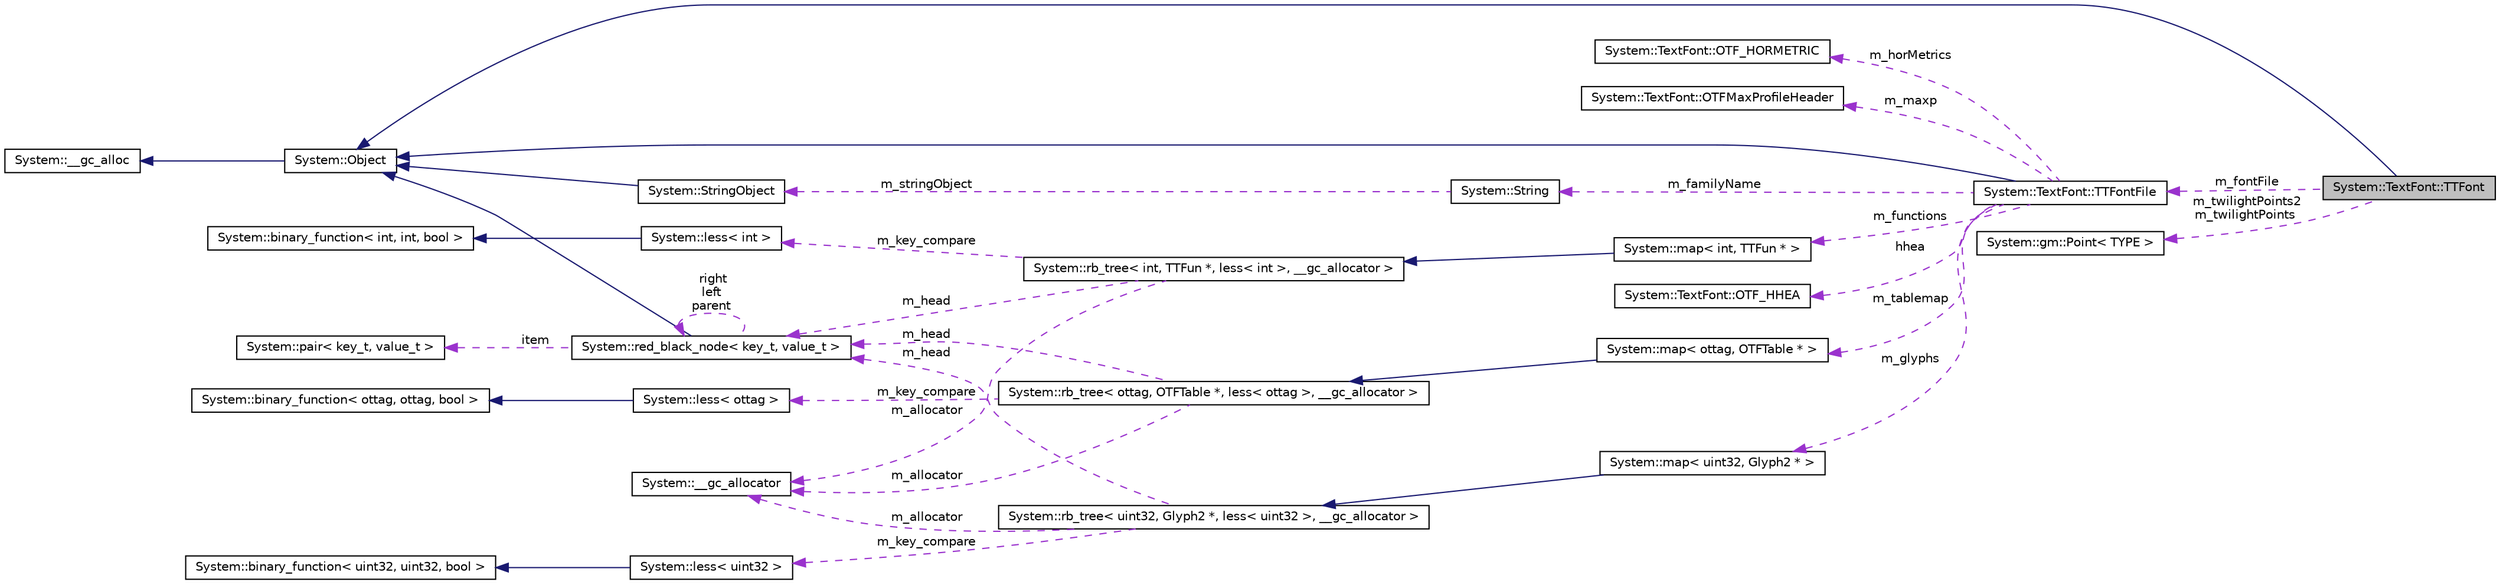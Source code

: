 digraph G
{
  edge [fontname="Helvetica",fontsize="10",labelfontname="Helvetica",labelfontsize="10"];
  node [fontname="Helvetica",fontsize="10",shape=record];
  rankdir="LR";
  Node1 [label="System::TextFont::TTFont",height=0.2,width=0.4,color="black", fillcolor="grey75", style="filled" fontcolor="black"];
  Node2 -> Node1 [dir="back",color="midnightblue",fontsize="10",style="solid",fontname="Helvetica"];
  Node2 [label="System::Object",height=0.2,width=0.4,color="black", fillcolor="white", style="filled",URL="$class_system_1_1_object.html"];
  Node3 -> Node2 [dir="back",color="midnightblue",fontsize="10",style="solid",fontname="Helvetica"];
  Node3 [label="System::__gc_alloc",height=0.2,width=0.4,color="black", fillcolor="white", style="filled",URL="$class_system_1_1____gc__alloc.html"];
  Node4 -> Node1 [dir="back",color="darkorchid3",fontsize="10",style="dashed",label=" m_fontFile" ,fontname="Helvetica"];
  Node4 [label="System::TextFont::TTFontFile",height=0.2,width=0.4,color="black", fillcolor="white", style="filled",URL="$class_system_1_1_text_font_1_1_t_t_font_file.html"];
  Node2 -> Node4 [dir="back",color="midnightblue",fontsize="10",style="solid",fontname="Helvetica"];
  Node5 -> Node4 [dir="back",color="darkorchid3",fontsize="10",style="dashed",label=" m_tablemap" ,fontname="Helvetica"];
  Node5 [label="System::map\< ottag, OTFTable * \>",height=0.2,width=0.4,color="black", fillcolor="white", style="filled",URL="$class_system_1_1map.html"];
  Node6 -> Node5 [dir="back",color="midnightblue",fontsize="10",style="solid",fontname="Helvetica"];
  Node6 [label="System::rb_tree\< ottag, OTFTable *, less\< ottag \>, __gc_allocator \>",height=0.2,width=0.4,color="black", fillcolor="white", style="filled",URL="$class_system_1_1rb__tree.html"];
  Node7 -> Node6 [dir="back",color="darkorchid3",fontsize="10",style="dashed",label=" m_allocator" ,fontname="Helvetica"];
  Node7 [label="System::__gc_allocator",height=0.2,width=0.4,color="black", fillcolor="white", style="filled",URL="$class_system_1_1____gc__allocator.html"];
  Node8 -> Node6 [dir="back",color="darkorchid3",fontsize="10",style="dashed",label=" m_head" ,fontname="Helvetica"];
  Node8 [label="System::red_black_node\< key_t, value_t \>",height=0.2,width=0.4,color="black", fillcolor="white", style="filled",URL="$class_system_1_1red__black__node.html"];
  Node2 -> Node8 [dir="back",color="midnightblue",fontsize="10",style="solid",fontname="Helvetica"];
  Node8 -> Node8 [dir="back",color="darkorchid3",fontsize="10",style="dashed",label=" right\nleft\nparent" ,fontname="Helvetica"];
  Node9 -> Node8 [dir="back",color="darkorchid3",fontsize="10",style="dashed",label=" item" ,fontname="Helvetica"];
  Node9 [label="System::pair\< key_t, value_t \>",height=0.2,width=0.4,color="black", fillcolor="white", style="filled",URL="$class_system_1_1pair.html"];
  Node10 -> Node6 [dir="back",color="darkorchid3",fontsize="10",style="dashed",label=" m_key_compare" ,fontname="Helvetica"];
  Node10 [label="System::less\< ottag \>",height=0.2,width=0.4,color="black", fillcolor="white", style="filled",URL="$class_system_1_1less.html"];
  Node11 -> Node10 [dir="back",color="midnightblue",fontsize="10",style="solid",fontname="Helvetica"];
  Node11 [label="System::binary_function\< ottag, ottag, bool \>",height=0.2,width=0.4,color="black", fillcolor="white", style="filled",URL="$class_system_1_1binary__function.html"];
  Node12 -> Node4 [dir="back",color="darkorchid3",fontsize="10",style="dashed",label=" m_functions" ,fontname="Helvetica"];
  Node12 [label="System::map\< int, TTFun * \>",height=0.2,width=0.4,color="black", fillcolor="white", style="filled",URL="$class_system_1_1map.html"];
  Node13 -> Node12 [dir="back",color="midnightblue",fontsize="10",style="solid",fontname="Helvetica"];
  Node13 [label="System::rb_tree\< int, TTFun *, less\< int \>, __gc_allocator \>",height=0.2,width=0.4,color="black", fillcolor="white", style="filled",URL="$class_system_1_1rb__tree.html"];
  Node7 -> Node13 [dir="back",color="darkorchid3",fontsize="10",style="dashed",label=" m_allocator" ,fontname="Helvetica"];
  Node14 -> Node13 [dir="back",color="darkorchid3",fontsize="10",style="dashed",label=" m_key_compare" ,fontname="Helvetica"];
  Node14 [label="System::less\< int \>",height=0.2,width=0.4,color="black", fillcolor="white", style="filled",URL="$class_system_1_1less.html"];
  Node15 -> Node14 [dir="back",color="midnightblue",fontsize="10",style="solid",fontname="Helvetica"];
  Node15 [label="System::binary_function\< int, int, bool \>",height=0.2,width=0.4,color="black", fillcolor="white", style="filled",URL="$class_system_1_1binary__function.html"];
  Node8 -> Node13 [dir="back",color="darkorchid3",fontsize="10",style="dashed",label=" m_head" ,fontname="Helvetica"];
  Node16 -> Node4 [dir="back",color="darkorchid3",fontsize="10",style="dashed",label=" hhea" ,fontname="Helvetica"];
  Node16 [label="System::TextFont::OTF_HHEA",height=0.2,width=0.4,color="black", fillcolor="white", style="filled",URL="$struct_system_1_1_text_font_1_1_o_t_f___h_h_e_a.html"];
  Node17 -> Node4 [dir="back",color="darkorchid3",fontsize="10",style="dashed",label=" m_familyName" ,fontname="Helvetica"];
  Node17 [label="System::String",height=0.2,width=0.4,color="black", fillcolor="white", style="filled",URL="$class_system_1_1_string.html"];
  Node18 -> Node17 [dir="back",color="darkorchid3",fontsize="10",style="dashed",label=" m_stringObject" ,fontname="Helvetica"];
  Node18 [label="System::StringObject",height=0.2,width=0.4,color="black", fillcolor="white", style="filled",URL="$class_system_1_1_string_object.html"];
  Node2 -> Node18 [dir="back",color="midnightblue",fontsize="10",style="solid",fontname="Helvetica"];
  Node19 -> Node4 [dir="back",color="darkorchid3",fontsize="10",style="dashed",label=" m_glyphs" ,fontname="Helvetica"];
  Node19 [label="System::map\< uint32, Glyph2 * \>",height=0.2,width=0.4,color="black", fillcolor="white", style="filled",URL="$class_system_1_1map.html"];
  Node20 -> Node19 [dir="back",color="midnightblue",fontsize="10",style="solid",fontname="Helvetica"];
  Node20 [label="System::rb_tree\< uint32, Glyph2 *, less\< uint32 \>, __gc_allocator \>",height=0.2,width=0.4,color="black", fillcolor="white", style="filled",URL="$class_system_1_1rb__tree.html"];
  Node7 -> Node20 [dir="back",color="darkorchid3",fontsize="10",style="dashed",label=" m_allocator" ,fontname="Helvetica"];
  Node21 -> Node20 [dir="back",color="darkorchid3",fontsize="10",style="dashed",label=" m_key_compare" ,fontname="Helvetica"];
  Node21 [label="System::less\< uint32 \>",height=0.2,width=0.4,color="black", fillcolor="white", style="filled",URL="$class_system_1_1less.html"];
  Node22 -> Node21 [dir="back",color="midnightblue",fontsize="10",style="solid",fontname="Helvetica"];
  Node22 [label="System::binary_function\< uint32, uint32, bool \>",height=0.2,width=0.4,color="black", fillcolor="white", style="filled",URL="$class_system_1_1binary__function.html"];
  Node8 -> Node20 [dir="back",color="darkorchid3",fontsize="10",style="dashed",label=" m_head" ,fontname="Helvetica"];
  Node23 -> Node4 [dir="back",color="darkorchid3",fontsize="10",style="dashed",label=" m_horMetrics" ,fontname="Helvetica"];
  Node23 [label="System::TextFont::OTF_HORMETRIC",height=0.2,width=0.4,color="black", fillcolor="white", style="filled",URL="$struct_system_1_1_text_font_1_1_o_t_f___h_o_r_m_e_t_r_i_c.html"];
  Node24 -> Node4 [dir="back",color="darkorchid3",fontsize="10",style="dashed",label=" m_maxp" ,fontname="Helvetica"];
  Node24 [label="System::TextFont::OTFMaxProfileHeader",height=0.2,width=0.4,color="black", fillcolor="white", style="filled",URL="$struct_system_1_1_text_font_1_1_o_t_f_max_profile_header.html"];
  Node25 -> Node1 [dir="back",color="darkorchid3",fontsize="10",style="dashed",label=" m_twilightPoints2\nm_twilightPoints" ,fontname="Helvetica"];
  Node25 [label="System::gm::Point\< TYPE \>",height=0.2,width=0.4,color="black", fillcolor="white", style="filled",URL="$class_system_1_1gm_1_1_point.html"];
}
